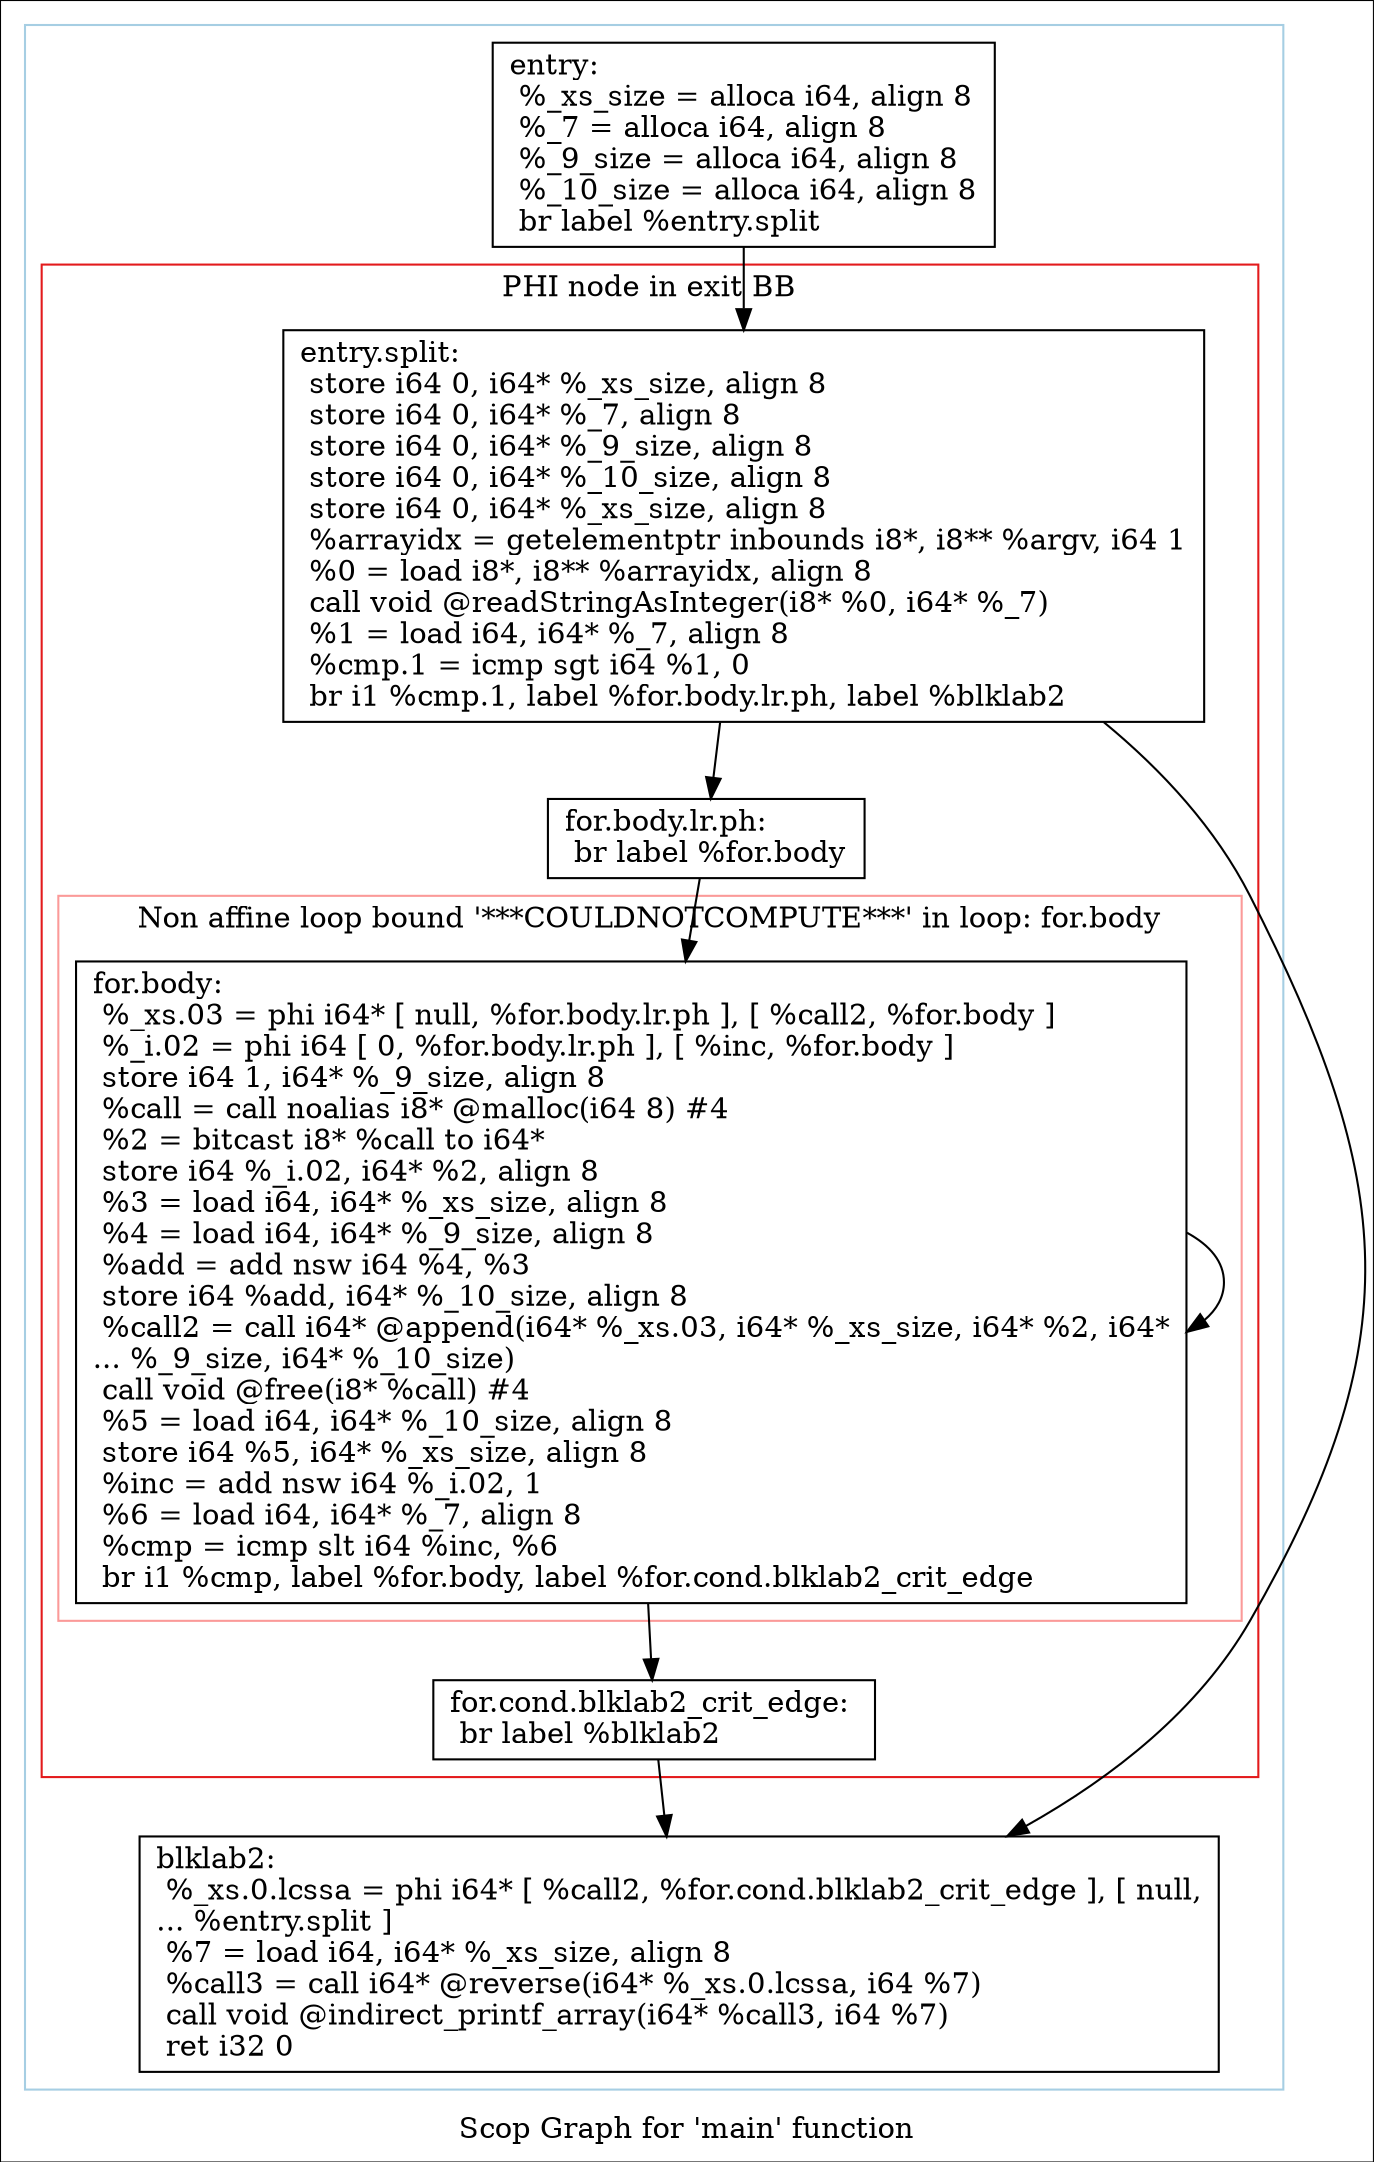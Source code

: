 digraph "Scop Graph for 'main' function" {
	label="Scop Graph for 'main' function";

	Node0x58d0850 [shape=record,label="{entry:\l  %_xs_size = alloca i64, align 8\l  %_7 = alloca i64, align 8\l  %_9_size = alloca i64, align 8\l  %_10_size = alloca i64, align 8\l  br label %entry.split\l}"];
	Node0x58d0850 -> Node0x58ccc10;
	Node0x58ccc10 [shape=record,label="{entry.split:                                      \l  store i64 0, i64* %_xs_size, align 8\l  store i64 0, i64* %_7, align 8\l  store i64 0, i64* %_9_size, align 8\l  store i64 0, i64* %_10_size, align 8\l  store i64 0, i64* %_xs_size, align 8\l  %arrayidx = getelementptr inbounds i8*, i8** %argv, i64 1\l  %0 = load i8*, i8** %arrayidx, align 8\l  call void @readStringAsInteger(i8* %0, i64* %_7)\l  %1 = load i64, i64* %_7, align 8\l  %cmp.1 = icmp sgt i64 %1, 0\l  br i1 %cmp.1, label %for.body.lr.ph, label %blklab2\l}"];
	Node0x58ccc10 -> Node0x58bdab0;
	Node0x58ccc10 -> Node0x58c5760;
	Node0x58bdab0 [shape=record,label="{for.body.lr.ph:                                   \l  br label %for.body\l}"];
	Node0x58bdab0 -> Node0x590c0f0;
	Node0x590c0f0 [shape=record,label="{for.body:                                         \l  %_xs.03 = phi i64* [ null, %for.body.lr.ph ], [ %call2, %for.body ]\l  %_i.02 = phi i64 [ 0, %for.body.lr.ph ], [ %inc, %for.body ]\l  store i64 1, i64* %_9_size, align 8\l  %call = call noalias i8* @malloc(i64 8) #4\l  %2 = bitcast i8* %call to i64*\l  store i64 %_i.02, i64* %2, align 8\l  %3 = load i64, i64* %_xs_size, align 8\l  %4 = load i64, i64* %_9_size, align 8\l  %add = add nsw i64 %4, %3\l  store i64 %add, i64* %_10_size, align 8\l  %call2 = call i64* @append(i64* %_xs.03, i64* %_xs_size, i64* %2, i64*\l... %_9_size, i64* %_10_size)\l  call void @free(i8* %call) #4\l  %5 = load i64, i64* %_10_size, align 8\l  store i64 %5, i64* %_xs_size, align 8\l  %inc = add nsw i64 %_i.02, 1\l  %6 = load i64, i64* %_7, align 8\l  %cmp = icmp slt i64 %inc, %6\l  br i1 %cmp, label %for.body, label %for.cond.blklab2_crit_edge\l}"];
	Node0x590c0f0 -> Node0x590c0f0[constraint=false];
	Node0x590c0f0 -> Node0x58b8120;
	Node0x58b8120 [shape=record,label="{for.cond.blklab2_crit_edge:                       \l  br label %blklab2\l}"];
	Node0x58b8120 -> Node0x58c5760;
	Node0x58c5760 [shape=record,label="{blklab2:                                          \l  %_xs.0.lcssa = phi i64* [ %call2, %for.cond.blklab2_crit_edge ], [ null,\l... %entry.split ]\l  %7 = load i64, i64* %_xs_size, align 8\l  %call3 = call i64* @reverse(i64* %_xs.0.lcssa, i64 %7)\l  call void @indirect_printf_array(i64* %call3, i64 %7)\l  ret i32 0\l}"];
	colorscheme = "paired12"
        subgraph cluster_0x590b740 {
          label = "";
          style = solid;
          color = 1
          subgraph cluster_0x590c290 {
            label = "PHI node in exit BB";
            style = solid;
            color = 6
            subgraph cluster_0x590c210 {
              label = "Non affine loop bound '***COULDNOTCOMPUTE***' in loop: for.body";
              style = solid;
              color = 5
              Node0x590c0f0;
            }
            Node0x58ccc10;
            Node0x58bdab0;
            Node0x58b8120;
          }
          Node0x58d0850;
          Node0x58c5760;
        }
}
